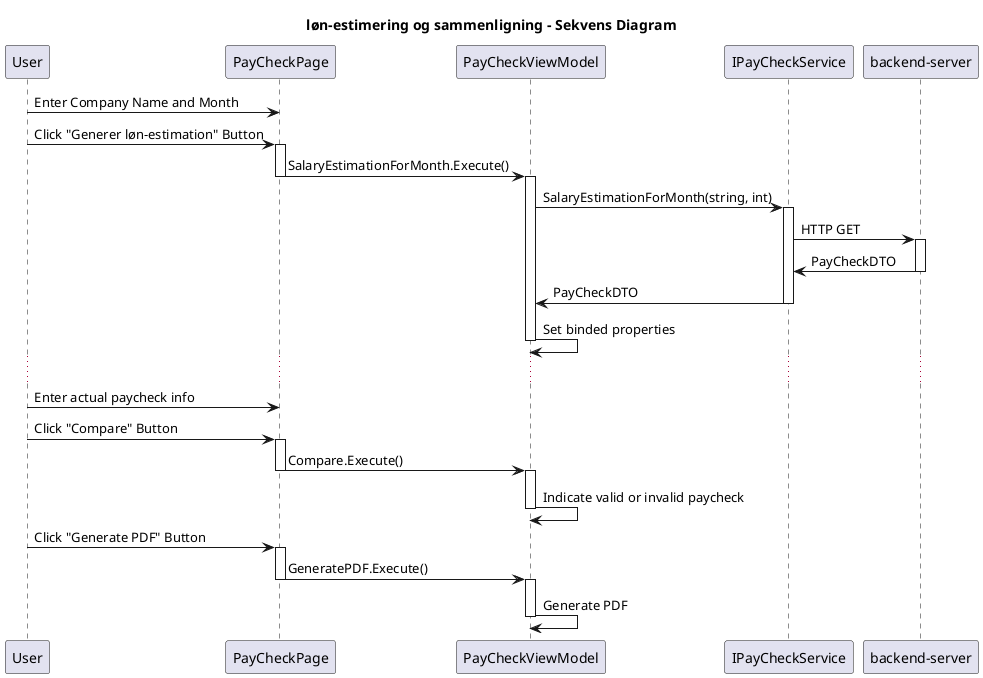 @startuml
title løn-estimering og sammenligning - Sekvens Diagram
participant "User" as User
participant "PayCheckPage" as Page
participant "PayCheckViewModel" as ViewModel
participant "IPayCheckService" as ServiceInterface
participant "backend-server" as BackendServer

User -> Page : Enter Company Name and Month
User -> Page : Click "Generer løn-estimation" Button
activate Page
Page -> ViewModel : SalaryEstimationForMonth.Execute()
deactivate Page
activate ViewModel
ViewModel -> ServiceInterface : SalaryEstimationForMonth(string, int)
activate ServiceInterface
ServiceInterface -> BackendServer : HTTP GET
activate BackendServer
BackendServer -> ServiceInterface : PayCheckDTO
deactivate BackendServer
ServiceInterface -> ViewModel : PayCheckDTO
deactivate ServiceInterface
ViewModel -> ViewModel : Set binded properties
deactivate ViewModel

...

User -> Page : Enter actual paycheck info
User -> Page : Click "Compare" Button
activate Page
Page -> ViewModel : Compare.Execute()
deactivate Page
activate ViewModel
ViewModel -> ViewModel : Indicate valid or invalid paycheck
deactivate ViewModel




User -> Page : Click "Generate PDF" Button
activate Page
Page -> ViewModel : GeneratePDF.Execute()
deactivate Page
activate ViewModel
ViewModel -> ViewModel : Generate PDF
deactivate ViewModel

@enduml